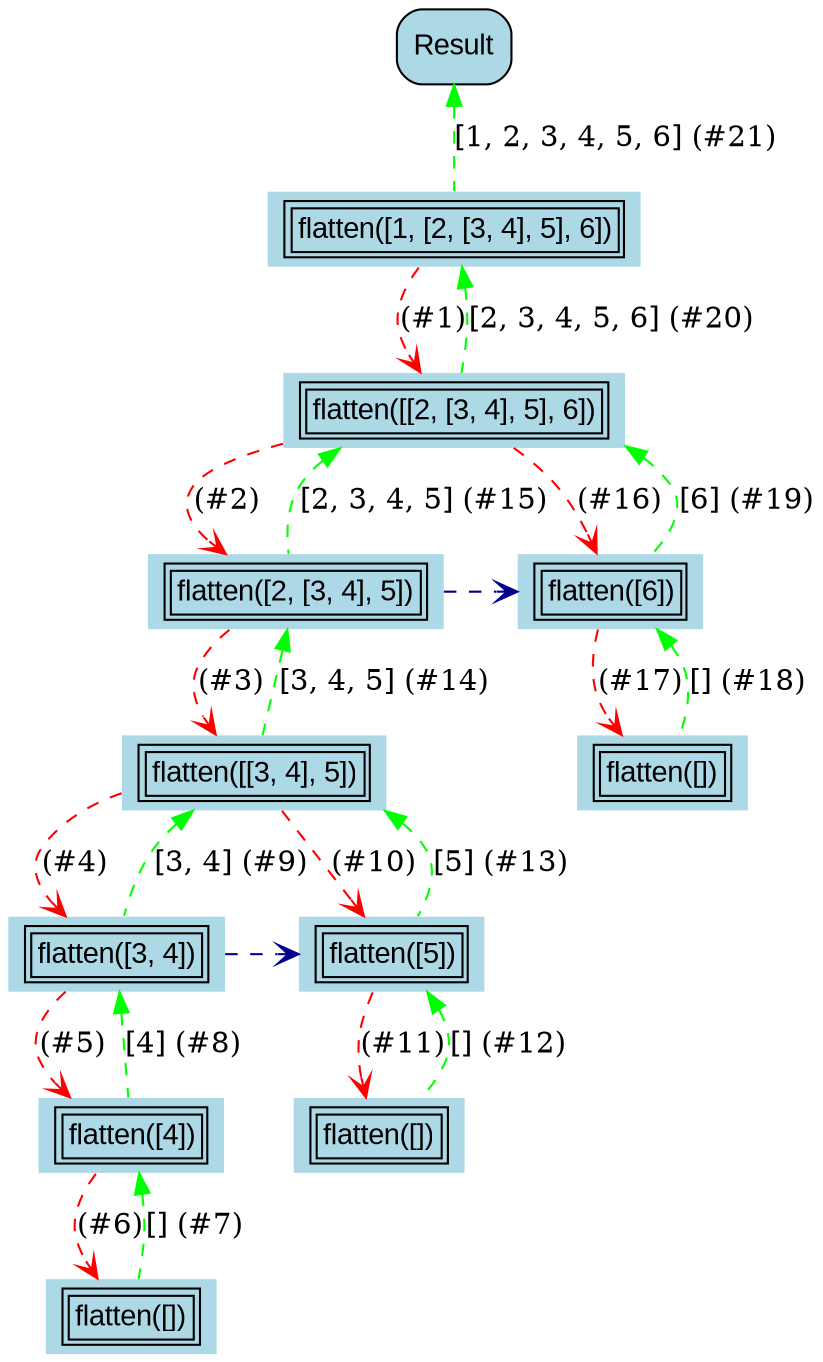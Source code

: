 digraph "rc-graph" {
fontsize=14;
fontcolor=black;
node [shape=ellipse, style=filled, fillcolor=lightblue, fontname=Arial];
edge [color=darkblue, style=dashed, arrowhead=vee];
2014882271824 [label=<<TABLE><TR><TD>flatten([1, [2, [3, 4], 5], 6])</TD></TR></TABLE>>, shape=plaintext];
2014882277536 [label=<<TABLE><TR><TD>flatten([[2, [3, 4], 5], 6])</TD></TR></TABLE>>, shape=plaintext];
2014890017104 [label=<<TABLE><TR><TD>flatten([2, [3, 4], 5])</TD></TR></TABLE>>, shape=plaintext];
2014890023904 [label=<<TABLE><TR><TD>flatten([[3, 4], 5])</TD></TR></TABLE>>, shape=plaintext];
2014890031248 [label=<<TABLE><TR><TD>flatten([3, 4])</TD></TR></TABLE>>, shape=plaintext];
2014890088080 [label=<<TABLE><TR><TD>flatten([4])</TD></TR></TABLE>>, shape=plaintext];
2014890096512 [label=<<TABLE><TR><TD>flatten([])</TD></TR></TABLE>>, shape=plaintext];
2014889679568 [label=<<TABLE><TR><TD>flatten([5])</TD></TR></TABLE>>, shape=plaintext];
2014889687456 [label=<<TABLE><TR><TD>flatten([])</TD></TR></TABLE>>, shape=plaintext];
2014889581264 [label=<<TABLE><TR><TD>flatten([6])</TD></TR></TABLE>>, shape=plaintext];
2014889588064 [label=<<TABLE><TR><TD>flatten([])</TD></TR></TABLE>>, shape=plaintext];
2014882271824 -> 2014882277536 [color=red, label="(#1)"];
2014882277536 -> 2014890017104 [color=red, label="(#2)"];
2014882277536 -> 2014889581264 [color=red, label="(#16)"];
subgraph  {
rank=same;
2014890017104;
2014889581264;
2014890017104 -> 2014889581264;
}

2014890017104 -> 2014890023904 [color=red, label="(#3)"];
2014890023904 -> 2014890031248 [color=red, label="(#4)"];
2014890023904 -> 2014889679568 [color=red, label="(#10)"];
subgraph  {
rank=same;
2014890031248;
2014889679568;
2014890031248 -> 2014889679568;
}

2014890031248 -> 2014890088080 [color=red, label="(#5)"];
2014890088080 -> 2014890096512 [color=red, label="(#6)"];
2014889679568 -> 2014889687456 [color=red, label="(#11)"];
2014889581264 -> 2014889588064 [color=red, label="(#17)"];
2014882271824 -> 2014882277536 [dir=back, label="[2, 3, 4, 5, 6] (#20)", color=green, headport=c];
99999999 [shape=Mrecord, label=Result];
99999999 -> 2014882271824 [dir=back, label="[1, 2, 3, 4, 5, 6] (#21)", color=Green, headport=c];
2014882277536 -> 2014890017104 [dir=back, label="[2, 3, 4, 5] (#15)", color=green, headport=c];
2014882277536 -> 2014889581264 [dir=back, label="[6] (#19)", color=green, headport=c];
2014890017104 -> 2014890023904 [dir=back, label="[3, 4, 5] (#14)", color=green, headport=c];
2014890023904 -> 2014890031248 [dir=back, label="[3, 4] (#9)", color=green, headport=c];
2014890023904 -> 2014889679568 [dir=back, label="[5] (#13)", color=green, headport=c];
2014890031248 -> 2014890088080 [dir=back, label="[4] (#8)", color=green, headport=c];
2014890088080 -> 2014890096512 [dir=back, label="[] (#7)", color=green, headport=c];
2014889679568 -> 2014889687456 [dir=back, label="[] (#12)", color=green, headport=c];
2014889581264 -> 2014889588064 [dir=back, label="[] (#18)", color=green, headport=c];
}
